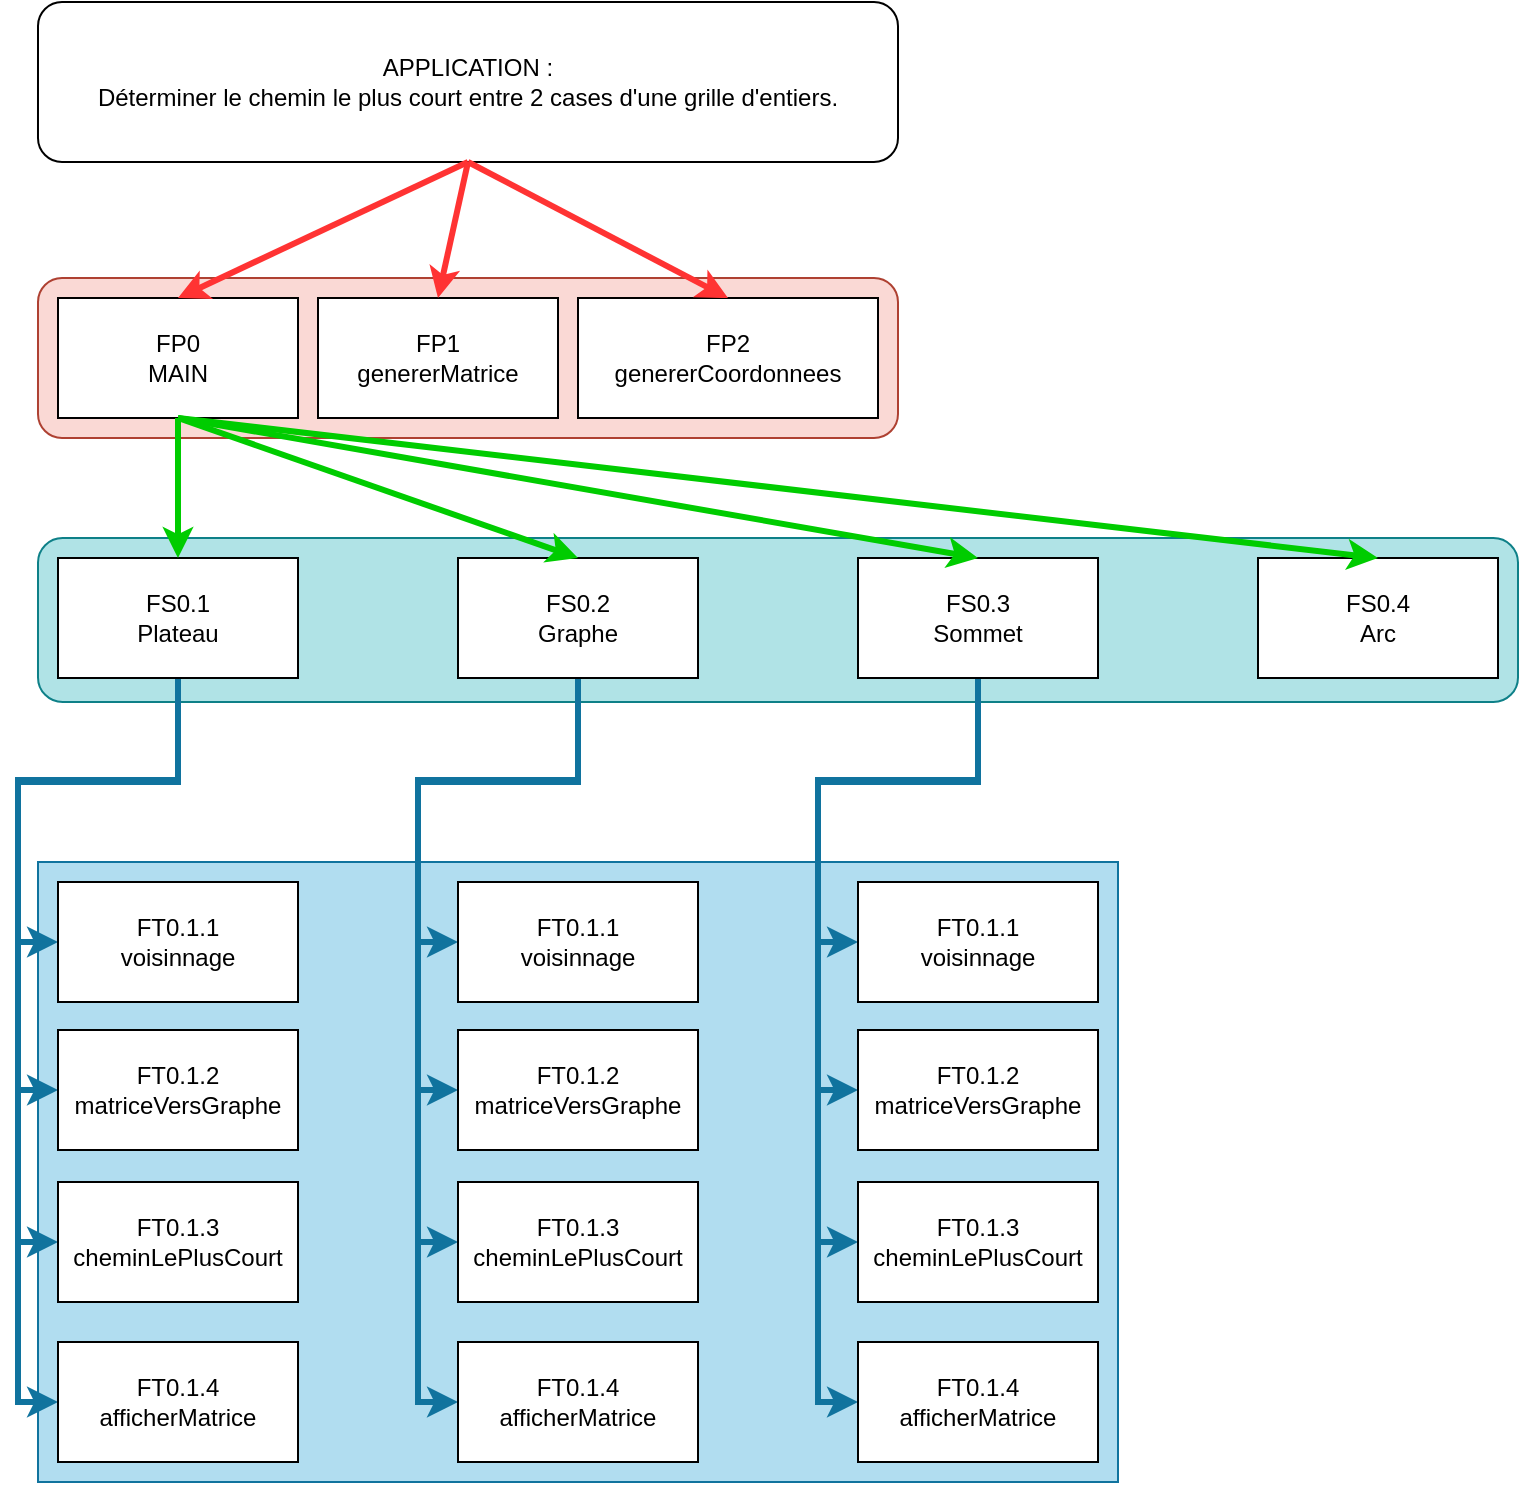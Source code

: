 <mxfile version="20.8.23" type="device"><diagram name="Page-1" id="pRxnSEOzAwHHKh5lAjHT"><mxGraphModel dx="1500" dy="956" grid="1" gridSize="10" guides="1" tooltips="1" connect="1" arrows="1" fold="1" page="1" pageScale="1" pageWidth="827" pageHeight="1169" math="0" shadow="0"><root><mxCell id="0"/><mxCell id="1" parent="0"/><mxCell id="PZiv6mGxCFQb9LpoYpT1-28" value="" style="rounded=0;whiteSpace=wrap;html=1;fillColor=#b1ddf0;strokeColor=#10739e;" vertex="1" parent="1"><mxGeometry x="30" y="490" width="540" height="310" as="geometry"/></mxCell><mxCell id="PZiv6mGxCFQb9LpoYpT1-4" value="" style="rounded=1;whiteSpace=wrap;html=1;fillColor=#fad9d5;strokeColor=#ae4132;" vertex="1" parent="1"><mxGeometry x="30" y="198" width="430" height="80" as="geometry"/></mxCell><mxCell id="PZiv6mGxCFQb9LpoYpT1-1" value="FP0 &lt;br&gt;MAIN" style="rounded=0;whiteSpace=wrap;html=1;" vertex="1" parent="1"><mxGeometry x="40" y="208" width="120" height="60" as="geometry"/></mxCell><mxCell id="PZiv6mGxCFQb9LpoYpT1-2" value="FP1&lt;br&gt;genererMatrice" style="rounded=0;whiteSpace=wrap;html=1;" vertex="1" parent="1"><mxGeometry x="170" y="208" width="120" height="60" as="geometry"/></mxCell><mxCell id="PZiv6mGxCFQb9LpoYpT1-3" value="FP2&lt;br&gt;genererCoordonnees" style="rounded=0;whiteSpace=wrap;html=1;" vertex="1" parent="1"><mxGeometry x="300" y="208" width="150" height="60" as="geometry"/></mxCell><mxCell id="PZiv6mGxCFQb9LpoYpT1-5" value="" style="rounded=1;whiteSpace=wrap;html=1;fillColor=#b0e3e6;strokeColor=#0e8088;" vertex="1" parent="1"><mxGeometry x="30" y="328" width="740" height="82" as="geometry"/></mxCell><mxCell id="PZiv6mGxCFQb9LpoYpT1-38" style="edgeStyle=orthogonalEdgeStyle;rounded=0;orthogonalLoop=1;jettySize=auto;html=1;exitX=0.5;exitY=1;exitDx=0;exitDy=0;entryX=0;entryY=0.5;entryDx=0;entryDy=0;strokeColor=#10739e;strokeWidth=3;fillColor=#b1ddf0;" edge="1" parent="1" source="PZiv6mGxCFQb9LpoYpT1-7" target="PZiv6mGxCFQb9LpoYpT1-24"><mxGeometry relative="1" as="geometry"/></mxCell><mxCell id="PZiv6mGxCFQb9LpoYpT1-40" style="edgeStyle=orthogonalEdgeStyle;rounded=0;orthogonalLoop=1;jettySize=auto;html=1;exitX=0.5;exitY=1;exitDx=0;exitDy=0;entryX=0;entryY=0.5;entryDx=0;entryDy=0;strokeColor=#10739e;strokeWidth=3;fillColor=#b1ddf0;" edge="1" parent="1" source="PZiv6mGxCFQb9LpoYpT1-7" target="PZiv6mGxCFQb9LpoYpT1-25"><mxGeometry relative="1" as="geometry"><Array as="points"><mxPoint x="100" y="450"/><mxPoint x="20" y="450"/><mxPoint x="20" y="604"/></Array></mxGeometry></mxCell><mxCell id="PZiv6mGxCFQb9LpoYpT1-41" style="edgeStyle=orthogonalEdgeStyle;rounded=0;orthogonalLoop=1;jettySize=auto;html=1;exitX=0.5;exitY=1;exitDx=0;exitDy=0;entryX=0;entryY=0.5;entryDx=0;entryDy=0;strokeColor=#10739e;strokeWidth=3;fillColor=#b1ddf0;" edge="1" parent="1" source="PZiv6mGxCFQb9LpoYpT1-7" target="PZiv6mGxCFQb9LpoYpT1-26"><mxGeometry relative="1" as="geometry"><Array as="points"><mxPoint x="100" y="450"/><mxPoint x="20" y="450"/><mxPoint x="20" y="680"/></Array></mxGeometry></mxCell><mxCell id="PZiv6mGxCFQb9LpoYpT1-42" style="edgeStyle=orthogonalEdgeStyle;rounded=0;orthogonalLoop=1;jettySize=auto;html=1;exitX=0.5;exitY=1;exitDx=0;exitDy=0;entryX=0;entryY=0.5;entryDx=0;entryDy=0;strokeColor=#10739e;strokeWidth=3;fillColor=#b1ddf0;" edge="1" parent="1" source="PZiv6mGxCFQb9LpoYpT1-7" target="PZiv6mGxCFQb9LpoYpT1-27"><mxGeometry relative="1" as="geometry"><Array as="points"><mxPoint x="100" y="450"/><mxPoint x="20" y="450"/><mxPoint x="20" y="760"/></Array></mxGeometry></mxCell><mxCell id="PZiv6mGxCFQb9LpoYpT1-7" value="FS0.1&lt;br&gt;Plateau" style="rounded=0;whiteSpace=wrap;html=1;" vertex="1" parent="1"><mxGeometry x="40" y="338" width="120" height="60" as="geometry"/></mxCell><mxCell id="PZiv6mGxCFQb9LpoYpT1-43" style="edgeStyle=orthogonalEdgeStyle;rounded=0;orthogonalLoop=1;jettySize=auto;html=1;exitX=0.5;exitY=1;exitDx=0;exitDy=0;entryX=0;entryY=0.5;entryDx=0;entryDy=0;strokeColor=#10739e;strokeWidth=3;fillColor=#b1ddf0;" edge="1" parent="1" source="PZiv6mGxCFQb9LpoYpT1-8" target="PZiv6mGxCFQb9LpoYpT1-29"><mxGeometry relative="1" as="geometry"/></mxCell><mxCell id="PZiv6mGxCFQb9LpoYpT1-44" style="edgeStyle=orthogonalEdgeStyle;rounded=0;orthogonalLoop=1;jettySize=auto;html=1;exitX=0.5;exitY=1;exitDx=0;exitDy=0;entryX=0;entryY=0.5;entryDx=0;entryDy=0;strokeColor=#10739e;strokeWidth=3;fillColor=#b1ddf0;" edge="1" parent="1" source="PZiv6mGxCFQb9LpoYpT1-8" target="PZiv6mGxCFQb9LpoYpT1-30"><mxGeometry relative="1" as="geometry"><Array as="points"><mxPoint x="300" y="450"/><mxPoint x="220" y="450"/><mxPoint x="220" y="604"/></Array></mxGeometry></mxCell><mxCell id="PZiv6mGxCFQb9LpoYpT1-45" style="edgeStyle=orthogonalEdgeStyle;rounded=0;orthogonalLoop=1;jettySize=auto;html=1;exitX=0.5;exitY=1;exitDx=0;exitDy=0;entryX=0;entryY=0.5;entryDx=0;entryDy=0;strokeColor=#10739e;strokeWidth=3;fillColor=#b1ddf0;" edge="1" parent="1" source="PZiv6mGxCFQb9LpoYpT1-8" target="PZiv6mGxCFQb9LpoYpT1-31"><mxGeometry relative="1" as="geometry"><Array as="points"><mxPoint x="300" y="450"/><mxPoint x="220" y="450"/><mxPoint x="220" y="680"/></Array></mxGeometry></mxCell><mxCell id="PZiv6mGxCFQb9LpoYpT1-46" style="edgeStyle=orthogonalEdgeStyle;rounded=0;orthogonalLoop=1;jettySize=auto;html=1;exitX=0.5;exitY=1;exitDx=0;exitDy=0;entryX=0;entryY=0.5;entryDx=0;entryDy=0;strokeColor=#10739e;strokeWidth=3;fillColor=#b1ddf0;" edge="1" parent="1" source="PZiv6mGxCFQb9LpoYpT1-8" target="PZiv6mGxCFQb9LpoYpT1-32"><mxGeometry relative="1" as="geometry"><Array as="points"><mxPoint x="300" y="450"/><mxPoint x="220" y="450"/><mxPoint x="220" y="760"/></Array></mxGeometry></mxCell><mxCell id="PZiv6mGxCFQb9LpoYpT1-8" value="FS0.2&lt;br&gt;Graphe" style="rounded=0;whiteSpace=wrap;html=1;" vertex="1" parent="1"><mxGeometry x="240" y="338" width="120" height="60" as="geometry"/></mxCell><mxCell id="PZiv6mGxCFQb9LpoYpT1-47" style="edgeStyle=orthogonalEdgeStyle;rounded=0;orthogonalLoop=1;jettySize=auto;html=1;exitX=0.5;exitY=1;exitDx=0;exitDy=0;entryX=0;entryY=0.5;entryDx=0;entryDy=0;strokeColor=#10739e;strokeWidth=3;fillColor=#b1ddf0;" edge="1" parent="1" source="PZiv6mGxCFQb9LpoYpT1-9" target="PZiv6mGxCFQb9LpoYpT1-33"><mxGeometry relative="1" as="geometry"/></mxCell><mxCell id="PZiv6mGxCFQb9LpoYpT1-48" style="edgeStyle=orthogonalEdgeStyle;rounded=0;orthogonalLoop=1;jettySize=auto;html=1;exitX=0.5;exitY=1;exitDx=0;exitDy=0;entryX=0;entryY=0.5;entryDx=0;entryDy=0;strokeColor=#10739e;strokeWidth=3;fillColor=#b1ddf0;" edge="1" parent="1" source="PZiv6mGxCFQb9LpoYpT1-9" target="PZiv6mGxCFQb9LpoYpT1-34"><mxGeometry relative="1" as="geometry"><Array as="points"><mxPoint x="500" y="450"/><mxPoint x="420" y="450"/><mxPoint x="420" y="604"/></Array></mxGeometry></mxCell><mxCell id="PZiv6mGxCFQb9LpoYpT1-49" style="edgeStyle=orthogonalEdgeStyle;rounded=0;orthogonalLoop=1;jettySize=auto;html=1;exitX=0.5;exitY=1;exitDx=0;exitDy=0;entryX=0;entryY=0.5;entryDx=0;entryDy=0;strokeColor=#10739e;strokeWidth=3;fillColor=#b1ddf0;" edge="1" parent="1" source="PZiv6mGxCFQb9LpoYpT1-9" target="PZiv6mGxCFQb9LpoYpT1-35"><mxGeometry relative="1" as="geometry"><Array as="points"><mxPoint x="500" y="450"/><mxPoint x="420" y="450"/><mxPoint x="420" y="680"/></Array></mxGeometry></mxCell><mxCell id="PZiv6mGxCFQb9LpoYpT1-50" style="edgeStyle=orthogonalEdgeStyle;rounded=0;orthogonalLoop=1;jettySize=auto;html=1;exitX=0.5;exitY=1;exitDx=0;exitDy=0;entryX=0;entryY=0.5;entryDx=0;entryDy=0;strokeColor=#10739e;strokeWidth=3;fillColor=#b1ddf0;" edge="1" parent="1" source="PZiv6mGxCFQb9LpoYpT1-9" target="PZiv6mGxCFQb9LpoYpT1-36"><mxGeometry relative="1" as="geometry"><Array as="points"><mxPoint x="500" y="450"/><mxPoint x="420" y="450"/><mxPoint x="420" y="760"/></Array></mxGeometry></mxCell><mxCell id="PZiv6mGxCFQb9LpoYpT1-9" value="FS0.3&lt;br&gt;Sommet" style="rounded=0;whiteSpace=wrap;html=1;" vertex="1" parent="1"><mxGeometry x="440" y="338" width="120" height="60" as="geometry"/></mxCell><mxCell id="PZiv6mGxCFQb9LpoYpT1-10" value="FS0.4&lt;br&gt;Arc" style="rounded=0;whiteSpace=wrap;html=1;" vertex="1" parent="1"><mxGeometry x="640" y="338" width="120" height="60" as="geometry"/></mxCell><mxCell id="PZiv6mGxCFQb9LpoYpT1-11" value="APPLICATION : &lt;br&gt;Déterminer le chemin le plus court entre 2 cases d'une grille d'entiers." style="rounded=1;whiteSpace=wrap;html=1;" vertex="1" parent="1"><mxGeometry x="30" y="60" width="430" height="80" as="geometry"/></mxCell><mxCell id="PZiv6mGxCFQb9LpoYpT1-17" value="" style="endArrow=classic;html=1;rounded=0;exitX=0.5;exitY=1;exitDx=0;exitDy=0;entryX=0.5;entryY=0;entryDx=0;entryDy=0;strokeWidth=3;strokeColor=#FF3333;" edge="1" parent="1" source="PZiv6mGxCFQb9LpoYpT1-11" target="PZiv6mGxCFQb9LpoYpT1-1"><mxGeometry width="50" height="50" relative="1" as="geometry"><mxPoint x="490" y="380" as="sourcePoint"/><mxPoint x="540" y="330" as="targetPoint"/></mxGeometry></mxCell><mxCell id="PZiv6mGxCFQb9LpoYpT1-18" value="" style="endArrow=classic;html=1;rounded=0;strokeColor=#FF3333;strokeWidth=3;exitX=0.5;exitY=1;exitDx=0;exitDy=0;entryX=0.5;entryY=0;entryDx=0;entryDy=0;" edge="1" parent="1" source="PZiv6mGxCFQb9LpoYpT1-11" target="PZiv6mGxCFQb9LpoYpT1-2"><mxGeometry width="50" height="50" relative="1" as="geometry"><mxPoint x="490" y="380" as="sourcePoint"/><mxPoint x="540" y="330" as="targetPoint"/></mxGeometry></mxCell><mxCell id="PZiv6mGxCFQb9LpoYpT1-19" value="" style="endArrow=classic;html=1;rounded=0;strokeColor=#FF3333;strokeWidth=3;exitX=0.5;exitY=1;exitDx=0;exitDy=0;entryX=0.5;entryY=0;entryDx=0;entryDy=0;" edge="1" parent="1" source="PZiv6mGxCFQb9LpoYpT1-11" target="PZiv6mGxCFQb9LpoYpT1-3"><mxGeometry width="50" height="50" relative="1" as="geometry"><mxPoint x="490" y="380" as="sourcePoint"/><mxPoint x="540" y="330" as="targetPoint"/></mxGeometry></mxCell><mxCell id="PZiv6mGxCFQb9LpoYpT1-20" value="" style="endArrow=classic;html=1;rounded=0;strokeColor=#00CC00;strokeWidth=3;exitX=0.5;exitY=1;exitDx=0;exitDy=0;entryX=0.5;entryY=0;entryDx=0;entryDy=0;" edge="1" parent="1" source="PZiv6mGxCFQb9LpoYpT1-1" target="PZiv6mGxCFQb9LpoYpT1-7"><mxGeometry width="50" height="50" relative="1" as="geometry"><mxPoint x="490" y="380" as="sourcePoint"/><mxPoint x="540" y="330" as="targetPoint"/></mxGeometry></mxCell><mxCell id="PZiv6mGxCFQb9LpoYpT1-21" value="" style="endArrow=classic;html=1;rounded=0;strokeColor=#00CC00;strokeWidth=3;exitX=0.5;exitY=1;exitDx=0;exitDy=0;entryX=0.5;entryY=0;entryDx=0;entryDy=0;" edge="1" parent="1" source="PZiv6mGxCFQb9LpoYpT1-1" target="PZiv6mGxCFQb9LpoYpT1-8"><mxGeometry width="50" height="50" relative="1" as="geometry"><mxPoint x="490" y="380" as="sourcePoint"/><mxPoint x="540" y="330" as="targetPoint"/></mxGeometry></mxCell><mxCell id="PZiv6mGxCFQb9LpoYpT1-22" value="" style="endArrow=classic;html=1;rounded=0;strokeColor=#00CC00;strokeWidth=3;exitX=0.5;exitY=1;exitDx=0;exitDy=0;entryX=0.5;entryY=0;entryDx=0;entryDy=0;" edge="1" parent="1" source="PZiv6mGxCFQb9LpoYpT1-1" target="PZiv6mGxCFQb9LpoYpT1-9"><mxGeometry width="50" height="50" relative="1" as="geometry"><mxPoint x="490" y="380" as="sourcePoint"/><mxPoint x="540" y="330" as="targetPoint"/></mxGeometry></mxCell><mxCell id="PZiv6mGxCFQb9LpoYpT1-23" value="" style="endArrow=classic;html=1;rounded=0;strokeColor=#00CC00;strokeWidth=3;exitX=0.5;exitY=1;exitDx=0;exitDy=0;entryX=0.5;entryY=0;entryDx=0;entryDy=0;" edge="1" parent="1" source="PZiv6mGxCFQb9LpoYpT1-1" target="PZiv6mGxCFQb9LpoYpT1-10"><mxGeometry width="50" height="50" relative="1" as="geometry"><mxPoint x="490" y="380" as="sourcePoint"/><mxPoint x="540" y="330" as="targetPoint"/></mxGeometry></mxCell><mxCell id="PZiv6mGxCFQb9LpoYpT1-24" value="FT0.1.1&lt;br&gt;voisinnage" style="rounded=0;whiteSpace=wrap;html=1;" vertex="1" parent="1"><mxGeometry x="40" y="500" width="120" height="60" as="geometry"/></mxCell><mxCell id="PZiv6mGxCFQb9LpoYpT1-25" value="FT0.1.2&lt;br&gt;matriceVersGraphe" style="rounded=0;whiteSpace=wrap;html=1;" vertex="1" parent="1"><mxGeometry x="40" y="574" width="120" height="60" as="geometry"/></mxCell><mxCell id="PZiv6mGxCFQb9LpoYpT1-26" value="FT0.1.3&lt;br&gt;cheminLePlusCourt" style="rounded=0;whiteSpace=wrap;html=1;" vertex="1" parent="1"><mxGeometry x="40" y="650" width="120" height="60" as="geometry"/></mxCell><mxCell id="PZiv6mGxCFQb9LpoYpT1-27" value="FT0.1.4&lt;br&gt;afficherMatrice" style="rounded=0;whiteSpace=wrap;html=1;" vertex="1" parent="1"><mxGeometry x="40" y="730" width="120" height="60" as="geometry"/></mxCell><mxCell id="PZiv6mGxCFQb9LpoYpT1-29" value="FT0.1.1&lt;br&gt;voisinnage" style="rounded=0;whiteSpace=wrap;html=1;" vertex="1" parent="1"><mxGeometry x="240" y="500" width="120" height="60" as="geometry"/></mxCell><mxCell id="PZiv6mGxCFQb9LpoYpT1-30" value="FT0.1.2&lt;br&gt;matriceVersGraphe" style="rounded=0;whiteSpace=wrap;html=1;" vertex="1" parent="1"><mxGeometry x="240" y="574" width="120" height="60" as="geometry"/></mxCell><mxCell id="PZiv6mGxCFQb9LpoYpT1-31" value="FT0.1.3&lt;br&gt;cheminLePlusCourt" style="rounded=0;whiteSpace=wrap;html=1;" vertex="1" parent="1"><mxGeometry x="240" y="650" width="120" height="60" as="geometry"/></mxCell><mxCell id="PZiv6mGxCFQb9LpoYpT1-32" value="FT0.1.4&lt;br&gt;afficherMatrice" style="rounded=0;whiteSpace=wrap;html=1;" vertex="1" parent="1"><mxGeometry x="240" y="730" width="120" height="60" as="geometry"/></mxCell><mxCell id="PZiv6mGxCFQb9LpoYpT1-33" value="FT0.1.1&lt;br&gt;voisinnage" style="rounded=0;whiteSpace=wrap;html=1;" vertex="1" parent="1"><mxGeometry x="440" y="500" width="120" height="60" as="geometry"/></mxCell><mxCell id="PZiv6mGxCFQb9LpoYpT1-34" value="FT0.1.2&lt;br&gt;matriceVersGraphe" style="rounded=0;whiteSpace=wrap;html=1;" vertex="1" parent="1"><mxGeometry x="440" y="574" width="120" height="60" as="geometry"/></mxCell><mxCell id="PZiv6mGxCFQb9LpoYpT1-35" value="FT0.1.3&lt;br&gt;cheminLePlusCourt" style="rounded=0;whiteSpace=wrap;html=1;" vertex="1" parent="1"><mxGeometry x="440" y="650" width="120" height="60" as="geometry"/></mxCell><mxCell id="PZiv6mGxCFQb9LpoYpT1-36" value="FT0.1.4&lt;br&gt;afficherMatrice" style="rounded=0;whiteSpace=wrap;html=1;" vertex="1" parent="1"><mxGeometry x="440" y="730" width="120" height="60" as="geometry"/></mxCell></root></mxGraphModel></diagram></mxfile>